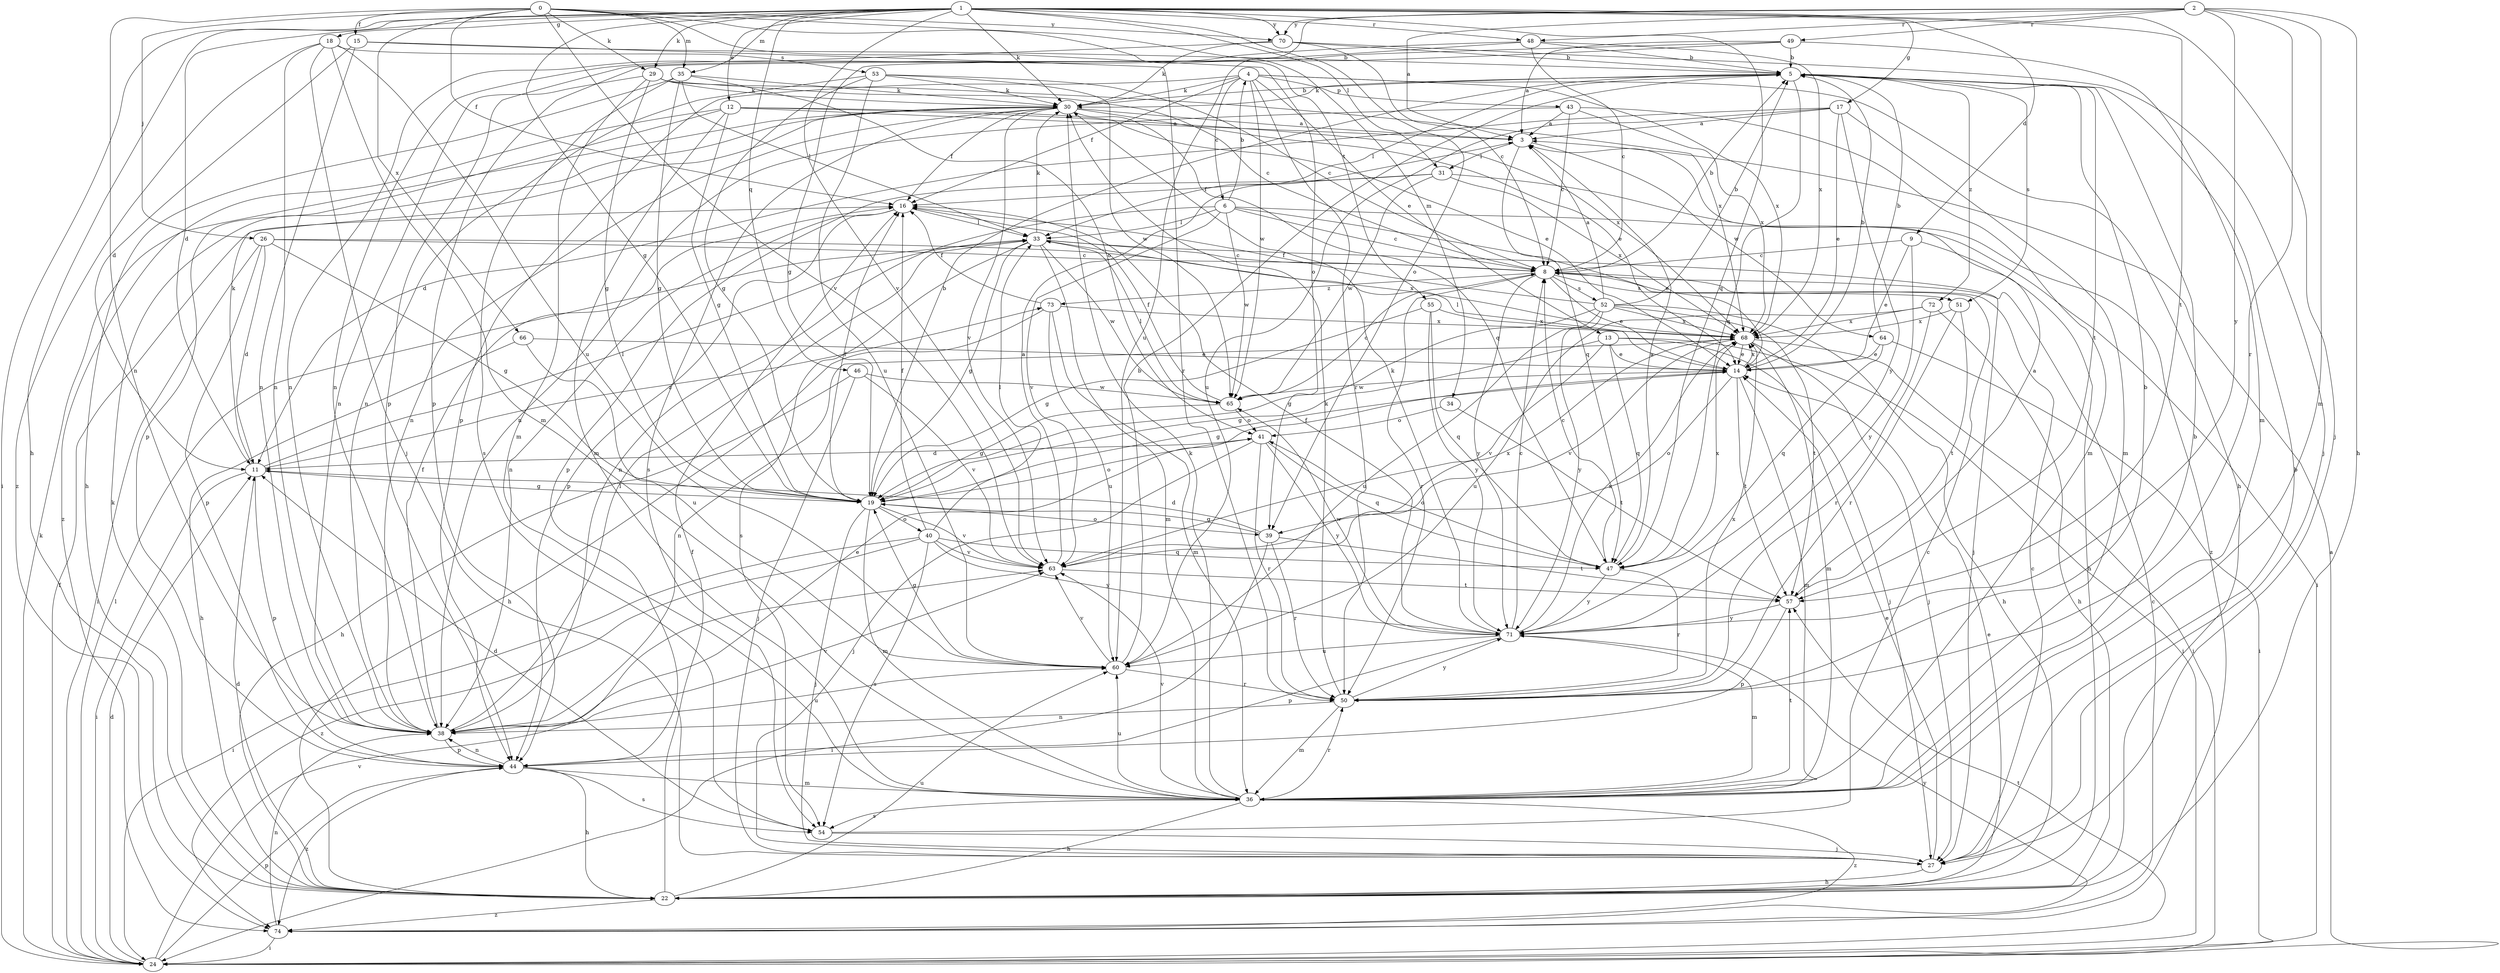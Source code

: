 strict digraph  {
0;
1;
2;
3;
4;
5;
6;
8;
9;
11;
12;
13;
14;
15;
16;
17;
18;
19;
22;
24;
26;
27;
29;
30;
31;
33;
34;
35;
36;
38;
39;
40;
41;
43;
44;
46;
47;
48;
49;
50;
51;
52;
53;
54;
55;
57;
60;
63;
64;
65;
66;
68;
70;
71;
72;
73;
74;
0 -> 15  [label=f];
0 -> 16  [label=f];
0 -> 26  [label=j];
0 -> 29  [label=k];
0 -> 34  [label=m];
0 -> 35  [label=m];
0 -> 38  [label=n];
0 -> 39  [label=o];
0 -> 55  [label=t];
0 -> 63  [label=v];
0 -> 66  [label=x];
0 -> 70  [label=y];
1 -> 9  [label=d];
1 -> 11  [label=d];
1 -> 12  [label=e];
1 -> 17  [label=g];
1 -> 18  [label=g];
1 -> 19  [label=g];
1 -> 22  [label=h];
1 -> 24  [label=i];
1 -> 27  [label=j];
1 -> 29  [label=k];
1 -> 30  [label=k];
1 -> 31  [label=l];
1 -> 35  [label=m];
1 -> 39  [label=o];
1 -> 46  [label=q];
1 -> 47  [label=q];
1 -> 48  [label=r];
1 -> 57  [label=t];
1 -> 63  [label=v];
1 -> 70  [label=y];
2 -> 3  [label=a];
2 -> 22  [label=h];
2 -> 36  [label=m];
2 -> 48  [label=r];
2 -> 49  [label=r];
2 -> 50  [label=r];
2 -> 60  [label=u];
2 -> 70  [label=y];
2 -> 71  [label=y];
3 -> 31  [label=l];
3 -> 47  [label=q];
3 -> 64  [label=w];
4 -> 6  [label=c];
4 -> 13  [label=e];
4 -> 16  [label=f];
4 -> 22  [label=h];
4 -> 30  [label=k];
4 -> 43  [label=p];
4 -> 44  [label=p];
4 -> 50  [label=r];
4 -> 65  [label=w];
4 -> 68  [label=x];
5 -> 30  [label=k];
5 -> 33  [label=l];
5 -> 47  [label=q];
5 -> 51  [label=s];
5 -> 57  [label=t];
5 -> 72  [label=z];
6 -> 4  [label=b];
6 -> 8  [label=c];
6 -> 14  [label=e];
6 -> 24  [label=i];
6 -> 33  [label=l];
6 -> 38  [label=n];
6 -> 63  [label=v];
6 -> 65  [label=w];
8 -> 5  [label=b];
8 -> 14  [label=e];
8 -> 50  [label=r];
8 -> 51  [label=s];
8 -> 52  [label=s];
8 -> 71  [label=y];
8 -> 73  [label=z];
9 -> 8  [label=c];
9 -> 14  [label=e];
9 -> 22  [label=h];
9 -> 71  [label=y];
11 -> 19  [label=g];
11 -> 24  [label=i];
11 -> 30  [label=k];
11 -> 33  [label=l];
11 -> 44  [label=p];
11 -> 73  [label=z];
12 -> 3  [label=a];
12 -> 14  [label=e];
12 -> 19  [label=g];
12 -> 36  [label=m];
12 -> 44  [label=p];
12 -> 68  [label=x];
12 -> 74  [label=z];
13 -> 14  [label=e];
13 -> 19  [label=g];
13 -> 24  [label=i];
13 -> 27  [label=j];
13 -> 47  [label=q];
13 -> 63  [label=v];
14 -> 5  [label=b];
14 -> 19  [label=g];
14 -> 33  [label=l];
14 -> 36  [label=m];
14 -> 39  [label=o];
14 -> 57  [label=t];
14 -> 65  [label=w];
14 -> 68  [label=x];
15 -> 5  [label=b];
15 -> 11  [label=d];
15 -> 38  [label=n];
15 -> 50  [label=r];
16 -> 33  [label=l];
16 -> 38  [label=n];
16 -> 44  [label=p];
17 -> 3  [label=a];
17 -> 11  [label=d];
17 -> 14  [label=e];
17 -> 36  [label=m];
17 -> 60  [label=u];
17 -> 71  [label=y];
18 -> 27  [label=j];
18 -> 36  [label=m];
18 -> 38  [label=n];
18 -> 53  [label=s];
18 -> 60  [label=u];
18 -> 74  [label=z];
19 -> 5  [label=b];
19 -> 16  [label=f];
19 -> 27  [label=j];
19 -> 36  [label=m];
19 -> 39  [label=o];
19 -> 40  [label=o];
19 -> 41  [label=o];
19 -> 63  [label=v];
22 -> 11  [label=d];
22 -> 14  [label=e];
22 -> 16  [label=f];
22 -> 30  [label=k];
22 -> 60  [label=u];
22 -> 74  [label=z];
24 -> 3  [label=a];
24 -> 11  [label=d];
24 -> 16  [label=f];
24 -> 30  [label=k];
24 -> 33  [label=l];
24 -> 44  [label=p];
24 -> 57  [label=t];
24 -> 63  [label=v];
26 -> 8  [label=c];
26 -> 11  [label=d];
26 -> 19  [label=g];
26 -> 24  [label=i];
26 -> 44  [label=p];
26 -> 68  [label=x];
27 -> 5  [label=b];
27 -> 8  [label=c];
27 -> 14  [label=e];
27 -> 22  [label=h];
29 -> 8  [label=c];
29 -> 19  [label=g];
29 -> 30  [label=k];
29 -> 36  [label=m];
29 -> 38  [label=n];
29 -> 68  [label=x];
30 -> 3  [label=a];
30 -> 5  [label=b];
30 -> 14  [label=e];
30 -> 16  [label=f];
30 -> 38  [label=n];
30 -> 47  [label=q];
30 -> 54  [label=s];
30 -> 63  [label=v];
31 -> 16  [label=f];
31 -> 44  [label=p];
31 -> 65  [label=w];
31 -> 68  [label=x];
31 -> 74  [label=z];
33 -> 8  [label=c];
33 -> 19  [label=g];
33 -> 27  [label=j];
33 -> 30  [label=k];
33 -> 36  [label=m];
33 -> 54  [label=s];
33 -> 65  [label=w];
34 -> 41  [label=o];
34 -> 57  [label=t];
35 -> 19  [label=g];
35 -> 22  [label=h];
35 -> 30  [label=k];
35 -> 33  [label=l];
35 -> 41  [label=o];
35 -> 54  [label=s];
36 -> 5  [label=b];
36 -> 22  [label=h];
36 -> 30  [label=k];
36 -> 50  [label=r];
36 -> 54  [label=s];
36 -> 57  [label=t];
36 -> 60  [label=u];
36 -> 63  [label=v];
36 -> 74  [label=z];
38 -> 14  [label=e];
38 -> 16  [label=f];
38 -> 33  [label=l];
38 -> 44  [label=p];
38 -> 60  [label=u];
38 -> 63  [label=v];
39 -> 11  [label=d];
39 -> 19  [label=g];
39 -> 24  [label=i];
39 -> 50  [label=r];
39 -> 57  [label=t];
40 -> 16  [label=f];
40 -> 24  [label=i];
40 -> 33  [label=l];
40 -> 47  [label=q];
40 -> 54  [label=s];
40 -> 63  [label=v];
40 -> 71  [label=y];
40 -> 74  [label=z];
41 -> 11  [label=d];
41 -> 27  [label=j];
41 -> 47  [label=q];
41 -> 50  [label=r];
41 -> 71  [label=y];
43 -> 3  [label=a];
43 -> 8  [label=c];
43 -> 36  [label=m];
43 -> 38  [label=n];
43 -> 68  [label=x];
44 -> 22  [label=h];
44 -> 36  [label=m];
44 -> 38  [label=n];
44 -> 54  [label=s];
44 -> 74  [label=z];
46 -> 22  [label=h];
46 -> 27  [label=j];
46 -> 63  [label=v];
46 -> 65  [label=w];
47 -> 3  [label=a];
47 -> 8  [label=c];
47 -> 41  [label=o];
47 -> 50  [label=r];
47 -> 68  [label=x];
47 -> 71  [label=y];
48 -> 5  [label=b];
48 -> 8  [label=c];
48 -> 38  [label=n];
48 -> 44  [label=p];
48 -> 68  [label=x];
49 -> 3  [label=a];
49 -> 5  [label=b];
49 -> 19  [label=g];
49 -> 36  [label=m];
49 -> 44  [label=p];
50 -> 5  [label=b];
50 -> 30  [label=k];
50 -> 36  [label=m];
50 -> 38  [label=n];
50 -> 68  [label=x];
50 -> 71  [label=y];
51 -> 50  [label=r];
51 -> 57  [label=t];
51 -> 68  [label=x];
52 -> 3  [label=a];
52 -> 5  [label=b];
52 -> 16  [label=f];
52 -> 19  [label=g];
52 -> 22  [label=h];
52 -> 57  [label=t];
52 -> 60  [label=u];
52 -> 68  [label=x];
52 -> 71  [label=y];
53 -> 8  [label=c];
53 -> 19  [label=g];
53 -> 30  [label=k];
53 -> 38  [label=n];
53 -> 60  [label=u];
53 -> 65  [label=w];
54 -> 8  [label=c];
54 -> 11  [label=d];
54 -> 27  [label=j];
55 -> 19  [label=g];
55 -> 47  [label=q];
55 -> 68  [label=x];
55 -> 71  [label=y];
57 -> 3  [label=a];
57 -> 44  [label=p];
57 -> 71  [label=y];
60 -> 5  [label=b];
60 -> 19  [label=g];
60 -> 50  [label=r];
60 -> 63  [label=v];
63 -> 3  [label=a];
63 -> 57  [label=t];
63 -> 68  [label=x];
64 -> 5  [label=b];
64 -> 14  [label=e];
64 -> 24  [label=i];
64 -> 47  [label=q];
65 -> 8  [label=c];
65 -> 16  [label=f];
65 -> 19  [label=g];
65 -> 33  [label=l];
65 -> 41  [label=o];
66 -> 14  [label=e];
66 -> 22  [label=h];
66 -> 60  [label=u];
68 -> 14  [label=e];
68 -> 24  [label=i];
68 -> 27  [label=j];
68 -> 36  [label=m];
68 -> 38  [label=n];
68 -> 63  [label=v];
70 -> 5  [label=b];
70 -> 8  [label=c];
70 -> 27  [label=j];
70 -> 30  [label=k];
70 -> 38  [label=n];
71 -> 8  [label=c];
71 -> 16  [label=f];
71 -> 30  [label=k];
71 -> 36  [label=m];
71 -> 44  [label=p];
71 -> 60  [label=u];
71 -> 65  [label=w];
71 -> 68  [label=x];
72 -> 22  [label=h];
72 -> 50  [label=r];
72 -> 60  [label=u];
72 -> 68  [label=x];
73 -> 16  [label=f];
73 -> 22  [label=h];
73 -> 36  [label=m];
73 -> 60  [label=u];
73 -> 68  [label=x];
74 -> 8  [label=c];
74 -> 24  [label=i];
74 -> 38  [label=n];
74 -> 71  [label=y];
}
